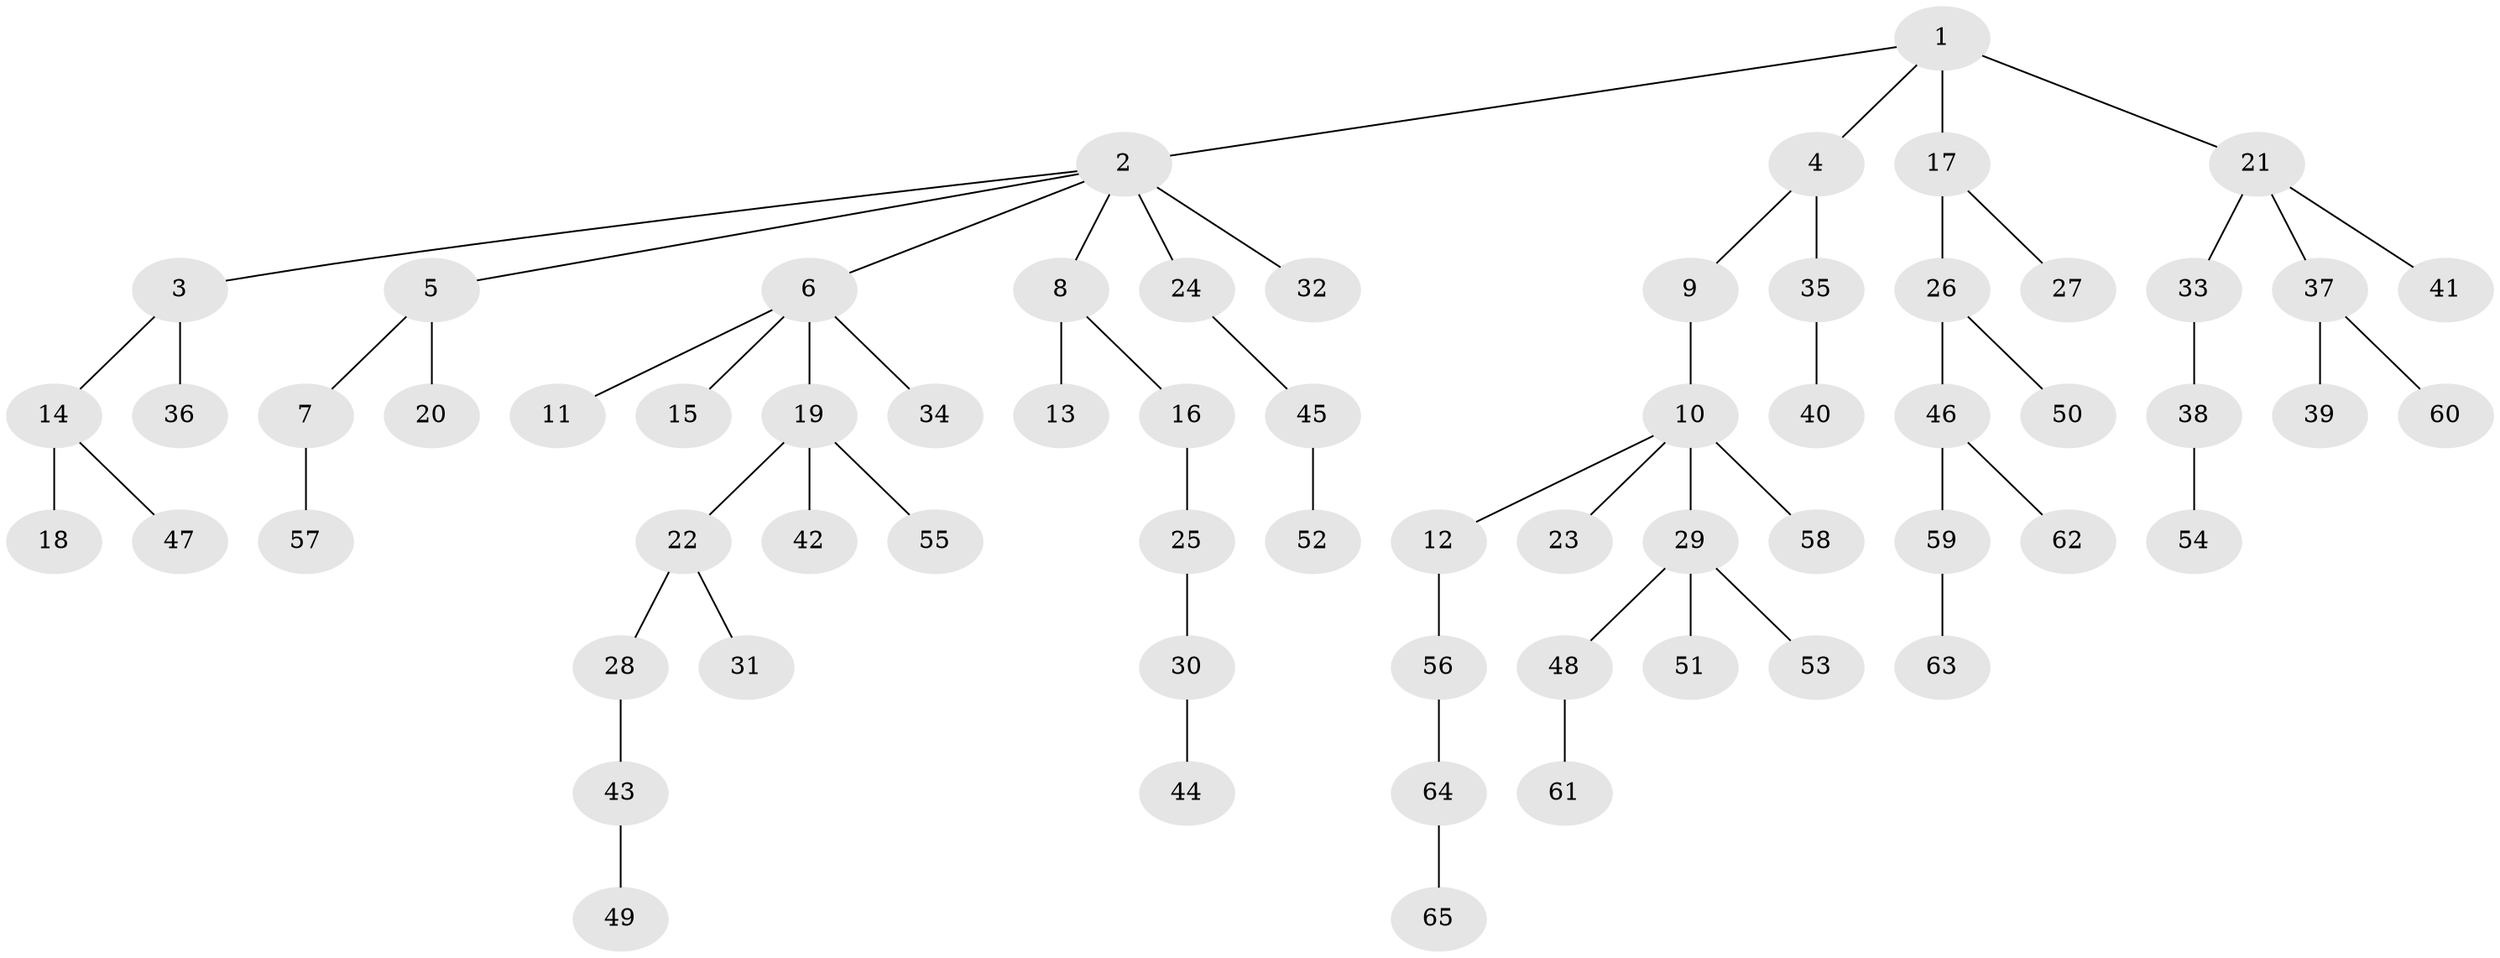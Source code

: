 // original degree distribution, {4: 0.064, 9: 0.008, 3: 0.136, 8: 0.008, 2: 0.272, 5: 0.032, 1: 0.48}
// Generated by graph-tools (version 1.1) at 2025/36/03/09/25 02:36:47]
// undirected, 65 vertices, 64 edges
graph export_dot {
graph [start="1"]
  node [color=gray90,style=filled];
  1;
  2;
  3;
  4;
  5;
  6;
  7;
  8;
  9;
  10;
  11;
  12;
  13;
  14;
  15;
  16;
  17;
  18;
  19;
  20;
  21;
  22;
  23;
  24;
  25;
  26;
  27;
  28;
  29;
  30;
  31;
  32;
  33;
  34;
  35;
  36;
  37;
  38;
  39;
  40;
  41;
  42;
  43;
  44;
  45;
  46;
  47;
  48;
  49;
  50;
  51;
  52;
  53;
  54;
  55;
  56;
  57;
  58;
  59;
  60;
  61;
  62;
  63;
  64;
  65;
  1 -- 2 [weight=1.0];
  1 -- 4 [weight=1.0];
  1 -- 17 [weight=2.0];
  1 -- 21 [weight=1.0];
  2 -- 3 [weight=1.0];
  2 -- 5 [weight=1.0];
  2 -- 6 [weight=1.0];
  2 -- 8 [weight=1.0];
  2 -- 24 [weight=1.0];
  2 -- 32 [weight=2.0];
  3 -- 14 [weight=1.0];
  3 -- 36 [weight=2.0];
  4 -- 9 [weight=1.0];
  4 -- 35 [weight=1.0];
  5 -- 7 [weight=1.0];
  5 -- 20 [weight=1.0];
  6 -- 11 [weight=1.0];
  6 -- 15 [weight=1.0];
  6 -- 19 [weight=3.0];
  6 -- 34 [weight=1.0];
  7 -- 57 [weight=2.0];
  8 -- 13 [weight=4.0];
  8 -- 16 [weight=1.0];
  9 -- 10 [weight=3.0];
  10 -- 12 [weight=1.0];
  10 -- 23 [weight=1.0];
  10 -- 29 [weight=1.0];
  10 -- 58 [weight=1.0];
  12 -- 56 [weight=2.0];
  14 -- 18 [weight=2.0];
  14 -- 47 [weight=1.0];
  16 -- 25 [weight=1.0];
  17 -- 26 [weight=1.0];
  17 -- 27 [weight=1.0];
  19 -- 22 [weight=1.0];
  19 -- 42 [weight=1.0];
  19 -- 55 [weight=1.0];
  21 -- 33 [weight=1.0];
  21 -- 37 [weight=1.0];
  21 -- 41 [weight=1.0];
  22 -- 28 [weight=1.0];
  22 -- 31 [weight=1.0];
  24 -- 45 [weight=1.0];
  25 -- 30 [weight=1.0];
  26 -- 46 [weight=1.0];
  26 -- 50 [weight=1.0];
  28 -- 43 [weight=1.0];
  29 -- 48 [weight=1.0];
  29 -- 51 [weight=1.0];
  29 -- 53 [weight=1.0];
  30 -- 44 [weight=1.0];
  33 -- 38 [weight=1.0];
  35 -- 40 [weight=1.0];
  37 -- 39 [weight=1.0];
  37 -- 60 [weight=1.0];
  38 -- 54 [weight=1.0];
  43 -- 49 [weight=1.0];
  45 -- 52 [weight=2.0];
  46 -- 59 [weight=1.0];
  46 -- 62 [weight=1.0];
  48 -- 61 [weight=2.0];
  56 -- 64 [weight=1.0];
  59 -- 63 [weight=1.0];
  64 -- 65 [weight=1.0];
}
